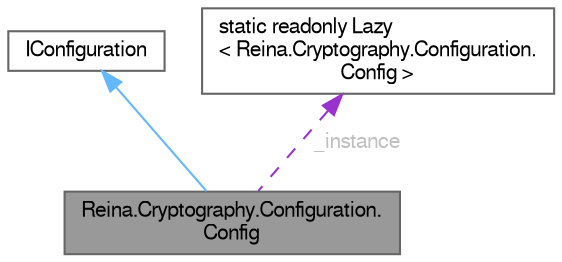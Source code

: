 digraph "Reina.Cryptography.Configuration.Config"
{
 // LATEX_PDF_SIZE
  bgcolor="transparent";
  edge [fontname=FreeSans,fontsize=10,labelfontname=FreeSans,labelfontsize=10];
  node [fontname=FreeSans,fontsize=10,shape=box,height=0.2,width=0.4];
  Node1 [id="Node000001",label="Reina.Cryptography.Configuration.\lConfig",height=0.2,width=0.4,color="gray40", fillcolor="grey60", style="filled", fontcolor="black",tooltip="Represents the configuration settings for accessing Azure Key Vault. This class follows the Singleton..."];
  Node2 -> Node1 [id="edge1_Node000001_Node000002",dir="back",color="steelblue1",style="solid",tooltip=" "];
  Node2 [id="Node000002",label="IConfiguration",height=0.2,width=0.4,color="gray40", fillcolor="white", style="filled",URL="$interface_reina_1_1_cryptography_1_1_interfaces_1_1_i_configuration.html",tooltip=" "];
  Node3 -> Node1 [id="edge2_Node000001_Node000003",dir="back",color="darkorchid3",style="dashed",tooltip=" ",label=" _instance",fontcolor="grey" ];
  Node3 [id="Node000003",label="static readonly Lazy\l\< Reina.Cryptography.Configuration.\lConfig \>",height=0.2,width=0.4,color="gray40", fillcolor="white", style="filled",tooltip=" "];
}
